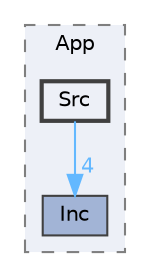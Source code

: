 digraph "C:/Users/Ralf/git/Pro4-Final/Pro4-Final-H7/App/Src"
{
 // LATEX_PDF_SIZE
  bgcolor="transparent";
  edge [fontname=Helvetica,fontsize=10,labelfontname=Helvetica,labelfontsize=10];
  node [fontname=Helvetica,fontsize=10,shape=box,height=0.2,width=0.4];
  compound=true
  subgraph clusterdir_7aeaecfeeaad5b454fd6b5dd34f24854 {
    graph [ bgcolor="#edf0f7", pencolor="grey50", label="App", fontname=Helvetica,fontsize=10 style="filled,dashed", URL="dir_7aeaecfeeaad5b454fd6b5dd34f24854.html",tooltip=""]
  dir_d678f5a3e602397ca88b80dde5c129af [label="Inc", fillcolor="#a2b4d6", color="grey25", style="filled", URL="dir_d678f5a3e602397ca88b80dde5c129af.html",tooltip=""];
  dir_6807921c4e105599af2938382e5dddf3 [label="Src", fillcolor="#edf0f7", color="grey25", style="filled,bold", URL="dir_6807921c4e105599af2938382e5dddf3.html",tooltip=""];
  }
  dir_6807921c4e105599af2938382e5dddf3->dir_d678f5a3e602397ca88b80dde5c129af [headlabel="4", labeldistance=1.5 headhref="dir_000004_000001.html" href="dir_000004_000001.html" color="steelblue1" fontcolor="steelblue1"];
}
